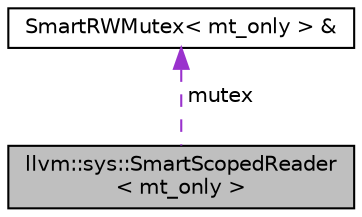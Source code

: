 digraph "llvm::sys::SmartScopedReader&lt; mt_only &gt;"
{
 // LATEX_PDF_SIZE
  bgcolor="transparent";
  edge [fontname="Helvetica",fontsize="10",labelfontname="Helvetica",labelfontsize="10"];
  node [fontname="Helvetica",fontsize="10",shape="box"];
  Node1 [label="llvm::sys::SmartScopedReader\l\< mt_only \>",height=0.2,width=0.4,color="black", fillcolor="grey75", style="filled", fontcolor="black",tooltip="ScopedReader - RAII acquisition of a reader lock."];
  Node2 -> Node1 [dir="back",color="darkorchid3",fontsize="10",style="dashed",label=" mutex" ,fontname="Helvetica"];
  Node2 [label="SmartRWMutex\< mt_only \> &",height=0.2,width=0.4,color="black",tooltip=" "];
}
